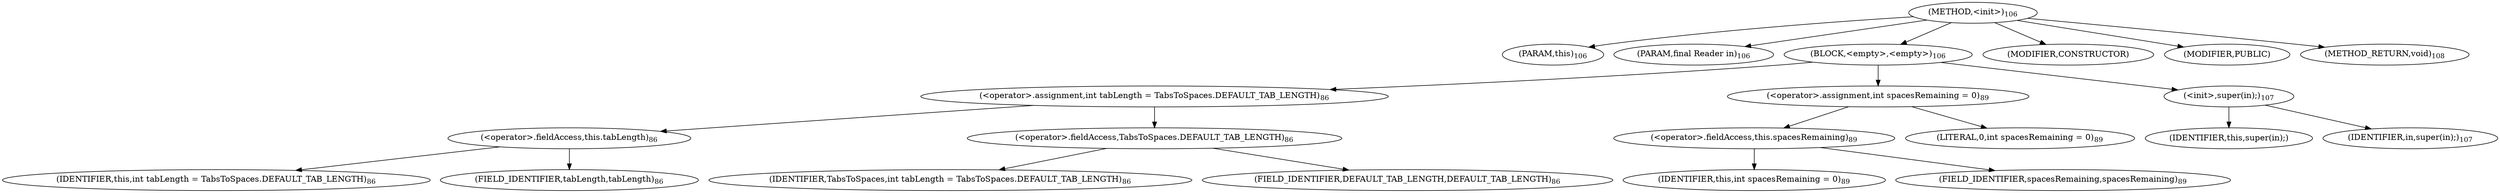 digraph "&lt;init&gt;" {  
"54" [label = <(METHOD,&lt;init&gt;)<SUB>106</SUB>> ]
"6" [label = <(PARAM,this)<SUB>106</SUB>> ]
"55" [label = <(PARAM,final Reader in)<SUB>106</SUB>> ]
"56" [label = <(BLOCK,&lt;empty&gt;,&lt;empty&gt;)<SUB>106</SUB>> ]
"57" [label = <(&lt;operator&gt;.assignment,int tabLength = TabsToSpaces.DEFAULT_TAB_LENGTH)<SUB>86</SUB>> ]
"58" [label = <(&lt;operator&gt;.fieldAccess,this.tabLength)<SUB>86</SUB>> ]
"59" [label = <(IDENTIFIER,this,int tabLength = TabsToSpaces.DEFAULT_TAB_LENGTH)<SUB>86</SUB>> ]
"60" [label = <(FIELD_IDENTIFIER,tabLength,tabLength)<SUB>86</SUB>> ]
"61" [label = <(&lt;operator&gt;.fieldAccess,TabsToSpaces.DEFAULT_TAB_LENGTH)<SUB>86</SUB>> ]
"62" [label = <(IDENTIFIER,TabsToSpaces,int tabLength = TabsToSpaces.DEFAULT_TAB_LENGTH)<SUB>86</SUB>> ]
"63" [label = <(FIELD_IDENTIFIER,DEFAULT_TAB_LENGTH,DEFAULT_TAB_LENGTH)<SUB>86</SUB>> ]
"64" [label = <(&lt;operator&gt;.assignment,int spacesRemaining = 0)<SUB>89</SUB>> ]
"65" [label = <(&lt;operator&gt;.fieldAccess,this.spacesRemaining)<SUB>89</SUB>> ]
"66" [label = <(IDENTIFIER,this,int spacesRemaining = 0)<SUB>89</SUB>> ]
"67" [label = <(FIELD_IDENTIFIER,spacesRemaining,spacesRemaining)<SUB>89</SUB>> ]
"68" [label = <(LITERAL,0,int spacesRemaining = 0)<SUB>89</SUB>> ]
"69" [label = <(&lt;init&gt;,super(in);)<SUB>107</SUB>> ]
"5" [label = <(IDENTIFIER,this,super(in);)> ]
"70" [label = <(IDENTIFIER,in,super(in);)<SUB>107</SUB>> ]
"71" [label = <(MODIFIER,CONSTRUCTOR)> ]
"72" [label = <(MODIFIER,PUBLIC)> ]
"73" [label = <(METHOD_RETURN,void)<SUB>108</SUB>> ]
  "54" -> "6" 
  "54" -> "55" 
  "54" -> "56" 
  "54" -> "71" 
  "54" -> "72" 
  "54" -> "73" 
  "56" -> "57" 
  "56" -> "64" 
  "56" -> "69" 
  "57" -> "58" 
  "57" -> "61" 
  "58" -> "59" 
  "58" -> "60" 
  "61" -> "62" 
  "61" -> "63" 
  "64" -> "65" 
  "64" -> "68" 
  "65" -> "66" 
  "65" -> "67" 
  "69" -> "5" 
  "69" -> "70" 
}

